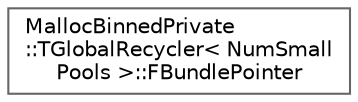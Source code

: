 digraph "Graphical Class Hierarchy"
{
 // INTERACTIVE_SVG=YES
 // LATEX_PDF_SIZE
  bgcolor="transparent";
  edge [fontname=Helvetica,fontsize=10,labelfontname=Helvetica,labelfontsize=10];
  node [fontname=Helvetica,fontsize=10,shape=box,height=0.2,width=0.4];
  rankdir="LR";
  Node0 [id="Node000000",label="MallocBinnedPrivate\l::TGlobalRecycler\< NumSmall\lPools \>::FBundlePointer",height=0.2,width=0.4,color="grey40", fillcolor="white", style="filled",URL="$dc/d90/structMallocBinnedPrivate_1_1TGlobalRecycler_1_1FBundlePointer.html",tooltip=" "];
}
